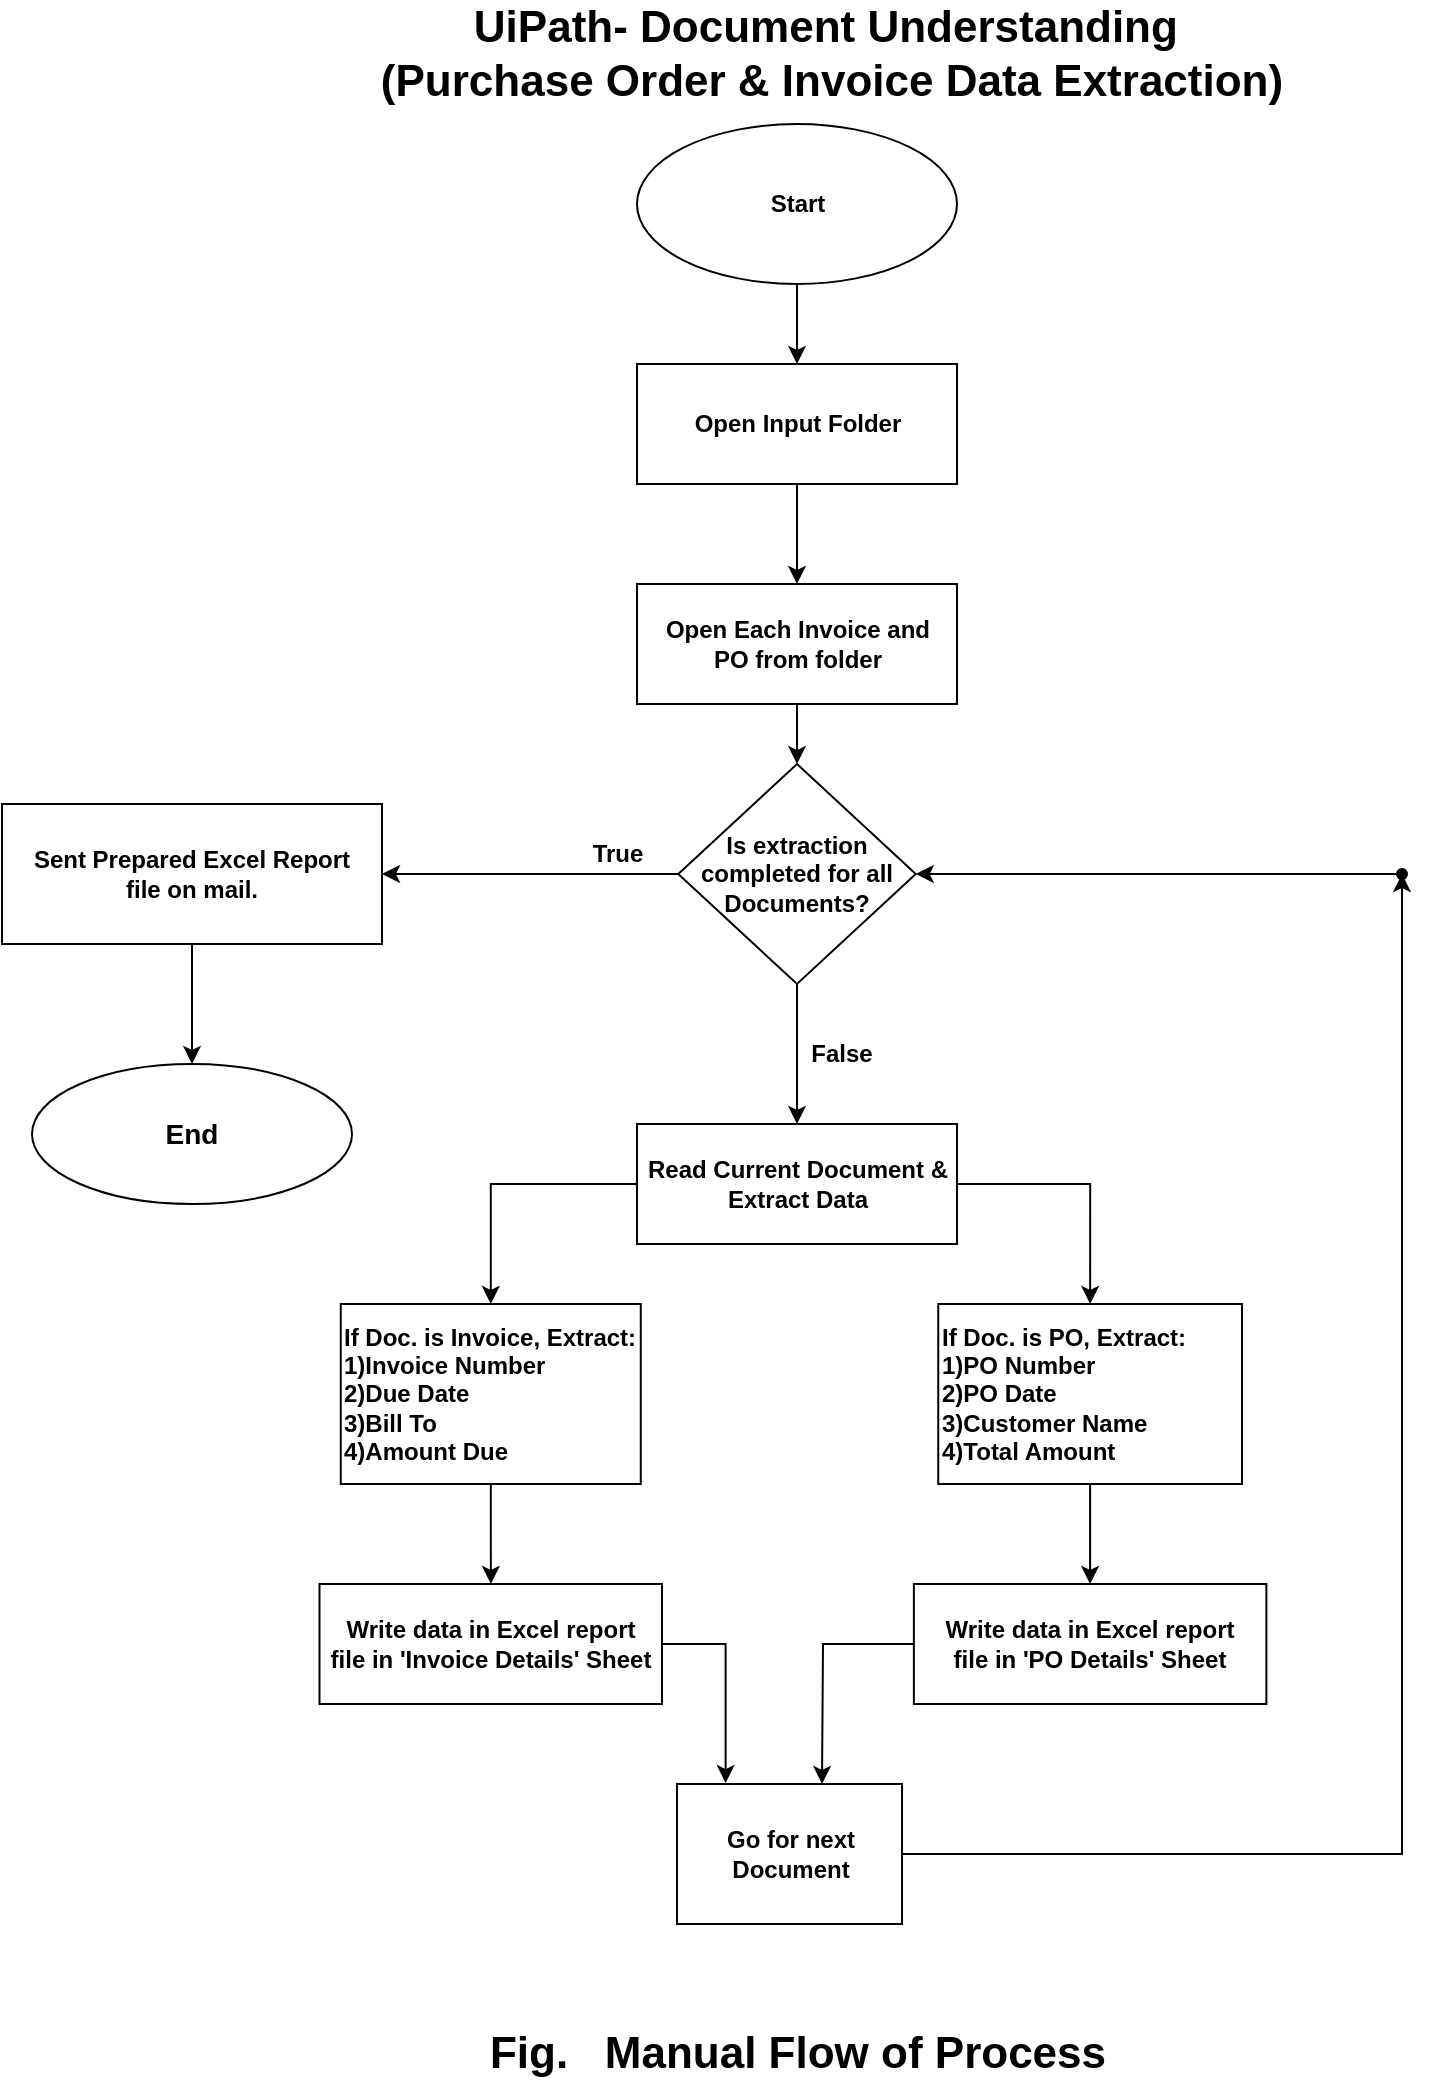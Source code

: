 <mxfile version="24.3.0" type="device">
  <diagram name="Page-1" id="MDfD3dL-1oj1IoBw1hPt">
    <mxGraphModel dx="646" dy="332" grid="1" gridSize="10" guides="1" tooltips="1" connect="1" arrows="1" fold="1" page="1" pageScale="1" pageWidth="827" pageHeight="1169" math="0" shadow="0">
      <root>
        <mxCell id="0" />
        <mxCell id="1" parent="0" />
        <mxCell id="rFx6AtGJzrZ7C1rpztWf-19" value="" style="edgeStyle=orthogonalEdgeStyle;rounded=0;orthogonalLoop=1;jettySize=auto;html=1;" parent="1" source="rFx6AtGJzrZ7C1rpztWf-1" target="rFx6AtGJzrZ7C1rpztWf-8" edge="1">
          <mxGeometry relative="1" as="geometry" />
        </mxCell>
        <mxCell id="rFx6AtGJzrZ7C1rpztWf-1" value="&lt;b&gt;Start&lt;/b&gt;" style="ellipse;whiteSpace=wrap;html=1;" parent="1" vertex="1">
          <mxGeometry x="317.5" y="80" width="160" height="80" as="geometry" />
        </mxCell>
        <mxCell id="A1yUc622_VBz0XWEs9Df-15" style="edgeStyle=orthogonalEdgeStyle;rounded=0;orthogonalLoop=1;jettySize=auto;html=1;exitX=0;exitY=0.5;exitDx=0;exitDy=0;" parent="1" source="rFx6AtGJzrZ7C1rpztWf-2" target="A1yUc622_VBz0XWEs9Df-3" edge="1">
          <mxGeometry relative="1" as="geometry" />
        </mxCell>
        <mxCell id="A1yUc622_VBz0XWEs9Df-17" style="edgeStyle=orthogonalEdgeStyle;rounded=0;orthogonalLoop=1;jettySize=auto;html=1;entryX=0.5;entryY=0;entryDx=0;entryDy=0;exitX=1;exitY=0.5;exitDx=0;exitDy=0;" parent="1" source="rFx6AtGJzrZ7C1rpztWf-2" target="A1yUc622_VBz0XWEs9Df-4" edge="1">
          <mxGeometry relative="1" as="geometry" />
        </mxCell>
        <mxCell id="rFx6AtGJzrZ7C1rpztWf-2" value="&lt;b&gt;Read Current Document &amp;amp;&lt;/b&gt;&lt;div&gt;&lt;b&gt;Extract Data&lt;/b&gt;&lt;/div&gt;" style="rounded=0;whiteSpace=wrap;html=1;" parent="1" vertex="1">
          <mxGeometry x="317.51" y="580" width="160" height="60" as="geometry" />
        </mxCell>
        <mxCell id="A1yUc622_VBz0XWEs9Df-9" value="" style="edgeStyle=orthogonalEdgeStyle;rounded=0;orthogonalLoop=1;jettySize=auto;html=1;" parent="1" source="rFx6AtGJzrZ7C1rpztWf-3" target="C0UGEEo54DAQuoxf1vOR-1" edge="1">
          <mxGeometry relative="1" as="geometry" />
        </mxCell>
        <mxCell id="rFx6AtGJzrZ7C1rpztWf-3" value="&lt;b&gt;Open Each Invoice and&lt;/b&gt;&lt;div&gt;&lt;b&gt;PO from folder&lt;/b&gt;&lt;/div&gt;" style="rounded=0;whiteSpace=wrap;html=1;" parent="1" vertex="1">
          <mxGeometry x="317.5" y="310" width="160" height="60" as="geometry" />
        </mxCell>
        <mxCell id="rFx6AtGJzrZ7C1rpztWf-5" value="&lt;b&gt;&lt;font style=&quot;font-size: 22px;&quot;&gt;UiPath- Document Understanding&amp;nbsp;&lt;/font&gt;&lt;/b&gt;&lt;div&gt;&lt;b&gt;&lt;font style=&quot;font-size: 22px;&quot;&gt;(Purchase Order &amp;amp; Invoice Data Extraction)&lt;/font&gt;&lt;/b&gt;&lt;/div&gt;" style="text;html=1;align=center;verticalAlign=middle;whiteSpace=wrap;rounded=0;" parent="1" vertex="1">
          <mxGeometry x="110" y="30" width="610" height="30" as="geometry" />
        </mxCell>
        <mxCell id="rFx6AtGJzrZ7C1rpztWf-20" value="" style="edgeStyle=orthogonalEdgeStyle;rounded=0;orthogonalLoop=1;jettySize=auto;html=1;" parent="1" source="rFx6AtGJzrZ7C1rpztWf-8" target="rFx6AtGJzrZ7C1rpztWf-3" edge="1">
          <mxGeometry relative="1" as="geometry" />
        </mxCell>
        <mxCell id="rFx6AtGJzrZ7C1rpztWf-8" value="&lt;b style=&quot;background-color: initial;&quot;&gt;Open Input Folder&lt;/b&gt;" style="rounded=0;whiteSpace=wrap;html=1;" parent="1" vertex="1">
          <mxGeometry x="317.5" y="200" width="160" height="60" as="geometry" />
        </mxCell>
        <mxCell id="A1yUc622_VBz0XWEs9Df-10" value="" style="edgeStyle=orthogonalEdgeStyle;rounded=0;orthogonalLoop=1;jettySize=auto;html=1;" parent="1" source="C0UGEEo54DAQuoxf1vOR-1" target="rFx6AtGJzrZ7C1rpztWf-2" edge="1">
          <mxGeometry relative="1" as="geometry" />
        </mxCell>
        <mxCell id="A1yUc622_VBz0XWEs9Df-13" value="" style="edgeStyle=orthogonalEdgeStyle;rounded=0;orthogonalLoop=1;jettySize=auto;html=1;" parent="1" source="C0UGEEo54DAQuoxf1vOR-1" target="A1yUc622_VBz0XWEs9Df-11" edge="1">
          <mxGeometry relative="1" as="geometry" />
        </mxCell>
        <mxCell id="C0UGEEo54DAQuoxf1vOR-1" value="&lt;b&gt;Is extraction&lt;/b&gt;&lt;div&gt;&lt;b&gt;completed for all Documents?&lt;/b&gt;&lt;/div&gt;" style="rhombus;whiteSpace=wrap;html=1;" parent="1" vertex="1">
          <mxGeometry x="338.13" y="400" width="118.75" height="110" as="geometry" />
        </mxCell>
        <mxCell id="A1yUc622_VBz0XWEs9Df-18" value="" style="edgeStyle=orthogonalEdgeStyle;rounded=0;orthogonalLoop=1;jettySize=auto;html=1;" parent="1" source="A1yUc622_VBz0XWEs9Df-3" target="A1yUc622_VBz0XWEs9Df-5" edge="1">
          <mxGeometry relative="1" as="geometry" />
        </mxCell>
        <mxCell id="A1yUc622_VBz0XWEs9Df-3" value="&lt;b&gt;If Doc. is Invoice, Extract:&lt;/b&gt;&lt;div&gt;&lt;b&gt;1)Invoice Number&lt;/b&gt;&lt;/div&gt;&lt;div&gt;&lt;b&gt;2)Due Date&lt;/b&gt;&lt;/div&gt;&lt;div&gt;&lt;b&gt;3)Bill To&lt;/b&gt;&lt;/div&gt;&lt;div&gt;&lt;b&gt;4)Amount Due&lt;/b&gt;&lt;/div&gt;" style="rounded=0;whiteSpace=wrap;html=1;align=left;" parent="1" vertex="1">
          <mxGeometry x="169.38" y="670" width="150" height="90" as="geometry" />
        </mxCell>
        <mxCell id="A1yUc622_VBz0XWEs9Df-19" value="" style="edgeStyle=orthogonalEdgeStyle;rounded=0;orthogonalLoop=1;jettySize=auto;html=1;" parent="1" source="A1yUc622_VBz0XWEs9Df-4" target="A1yUc622_VBz0XWEs9Df-7" edge="1">
          <mxGeometry relative="1" as="geometry" />
        </mxCell>
        <mxCell id="A1yUc622_VBz0XWEs9Df-4" value="&lt;b&gt;If Doc. is PO, Extract:&lt;/b&gt;&lt;div&gt;&lt;b&gt;1)PO Number&lt;/b&gt;&lt;/div&gt;&lt;div&gt;&lt;b&gt;2)PO Date&lt;/b&gt;&lt;/div&gt;&lt;div&gt;&lt;b&gt;3)Customer Name&lt;/b&gt;&lt;/div&gt;&lt;div&gt;&lt;b&gt;4)Total Amount&lt;/b&gt;&lt;/div&gt;" style="rounded=0;whiteSpace=wrap;html=1;align=left;" parent="1" vertex="1">
          <mxGeometry x="468.13" y="670" width="151.87" height="90" as="geometry" />
        </mxCell>
        <mxCell id="A1yUc622_VBz0XWEs9Df-5" value="&lt;b&gt;Write data in Excel report&lt;/b&gt;&lt;div&gt;&lt;b&gt;file in&amp;nbsp;&lt;/b&gt;&lt;b&gt;&#39;Invoice Details&#39;&lt;/b&gt;&lt;b&gt;&amp;nbsp;Sheet&lt;/b&gt;&lt;/div&gt;" style="rounded=0;whiteSpace=wrap;html=1;" parent="1" vertex="1">
          <mxGeometry x="158.75" y="810" width="171.25" height="60" as="geometry" />
        </mxCell>
        <mxCell id="A1yUc622_VBz0XWEs9Df-7" value="&lt;b&gt;Write data in Excel report&lt;/b&gt;&lt;div&gt;&lt;b&gt;file in &#39;PO Details&#39; Sheet&lt;/b&gt;&lt;/div&gt;" style="rounded=0;whiteSpace=wrap;html=1;" parent="1" vertex="1">
          <mxGeometry x="455.94" y="810" width="176.25" height="60" as="geometry" />
        </mxCell>
        <mxCell id="A1yUc622_VBz0XWEs9Df-14" value="" style="edgeStyle=orthogonalEdgeStyle;rounded=0;orthogonalLoop=1;jettySize=auto;html=1;" parent="1" source="A1yUc622_VBz0XWEs9Df-11" target="A1yUc622_VBz0XWEs9Df-12" edge="1">
          <mxGeometry relative="1" as="geometry" />
        </mxCell>
        <mxCell id="A1yUc622_VBz0XWEs9Df-11" value="&lt;b&gt;Sent Prepared Excel&amp;nbsp;&lt;/b&gt;&lt;b style=&quot;background-color: initial;&quot;&gt;Report&lt;/b&gt;&lt;div&gt;&lt;div&gt;&lt;b&gt;file on mail.&lt;/b&gt;&lt;/div&gt;&lt;/div&gt;" style="rounded=0;whiteSpace=wrap;html=1;" parent="1" vertex="1">
          <mxGeometry y="420" width="190" height="70" as="geometry" />
        </mxCell>
        <mxCell id="A1yUc622_VBz0XWEs9Df-12" value="&lt;b&gt;&lt;font style=&quot;font-size: 14px;&quot;&gt;End&lt;/font&gt;&lt;/b&gt;" style="ellipse;whiteSpace=wrap;html=1;" parent="1" vertex="1">
          <mxGeometry x="15" y="550" width="160" height="70" as="geometry" />
        </mxCell>
        <mxCell id="A1yUc622_VBz0XWEs9Df-30" style="edgeStyle=orthogonalEdgeStyle;rounded=0;orthogonalLoop=1;jettySize=auto;html=1;exitX=1;exitY=0.5;exitDx=0;exitDy=0;" parent="1" source="A1yUc622_VBz0XWEs9Df-22" target="A1yUc622_VBz0XWEs9Df-31" edge="1">
          <mxGeometry relative="1" as="geometry">
            <mxPoint x="700" y="470" as="targetPoint" />
            <mxPoint x="450.01" y="980" as="sourcePoint" />
          </mxGeometry>
        </mxCell>
        <mxCell id="A1yUc622_VBz0XWEs9Df-22" value="&lt;b&gt;Go for next Document&lt;/b&gt;" style="rounded=0;whiteSpace=wrap;html=1;" parent="1" vertex="1">
          <mxGeometry x="337.51" y="910" width="112.5" height="70" as="geometry" />
        </mxCell>
        <mxCell id="A1yUc622_VBz0XWEs9Df-28" style="edgeStyle=orthogonalEdgeStyle;rounded=0;orthogonalLoop=1;jettySize=auto;html=1;entryX=0.216;entryY=-0.007;entryDx=0;entryDy=0;entryPerimeter=0;exitX=1;exitY=0.5;exitDx=0;exitDy=0;" parent="1" source="A1yUc622_VBz0XWEs9Df-5" target="A1yUc622_VBz0XWEs9Df-22" edge="1">
          <mxGeometry relative="1" as="geometry" />
        </mxCell>
        <mxCell id="A1yUc622_VBz0XWEs9Df-29" style="edgeStyle=orthogonalEdgeStyle;rounded=0;orthogonalLoop=1;jettySize=auto;html=1;exitX=0;exitY=0.5;exitDx=0;exitDy=0;" parent="1" source="A1yUc622_VBz0XWEs9Df-7" edge="1">
          <mxGeometry relative="1" as="geometry">
            <mxPoint x="410" y="910" as="targetPoint" />
          </mxGeometry>
        </mxCell>
        <mxCell id="A1yUc622_VBz0XWEs9Df-32" style="edgeStyle=orthogonalEdgeStyle;rounded=0;orthogonalLoop=1;jettySize=auto;html=1;" parent="1" source="A1yUc622_VBz0XWEs9Df-31" target="C0UGEEo54DAQuoxf1vOR-1" edge="1">
          <mxGeometry relative="1" as="geometry" />
        </mxCell>
        <mxCell id="A1yUc622_VBz0XWEs9Df-31" value="" style="shape=waypoint;sketch=0;fillStyle=solid;size=6;pointerEvents=1;points=[];fillColor=none;resizable=0;rotatable=0;perimeter=centerPerimeter;snapToPoint=1;" parent="1" vertex="1">
          <mxGeometry x="690" y="445" width="20" height="20" as="geometry" />
        </mxCell>
        <mxCell id="A1yUc622_VBz0XWEs9Df-33" value="&lt;b&gt;False&lt;/b&gt;" style="text;html=1;align=center;verticalAlign=middle;whiteSpace=wrap;rounded=0;" parent="1" vertex="1">
          <mxGeometry x="390.01" y="530" width="60" height="30" as="geometry" />
        </mxCell>
        <mxCell id="A1yUc622_VBz0XWEs9Df-34" value="&lt;b&gt;True&lt;/b&gt;" style="text;html=1;align=center;verticalAlign=middle;whiteSpace=wrap;rounded=0;" parent="1" vertex="1">
          <mxGeometry x="277.51" y="430" width="60" height="30" as="geometry" />
        </mxCell>
        <mxCell id="A1yUc622_VBz0XWEs9Df-36" value="&lt;span style=&quot;font-size: 22px;&quot;&gt;&lt;b&gt;Fig.&amp;nbsp; &amp;nbsp;Manual Flow of Process&lt;/b&gt;&lt;/span&gt;" style="text;html=1;align=center;verticalAlign=middle;whiteSpace=wrap;rounded=0;" parent="1" vertex="1">
          <mxGeometry x="92.51" y="1030" width="610" height="30" as="geometry" />
        </mxCell>
      </root>
    </mxGraphModel>
  </diagram>
</mxfile>
